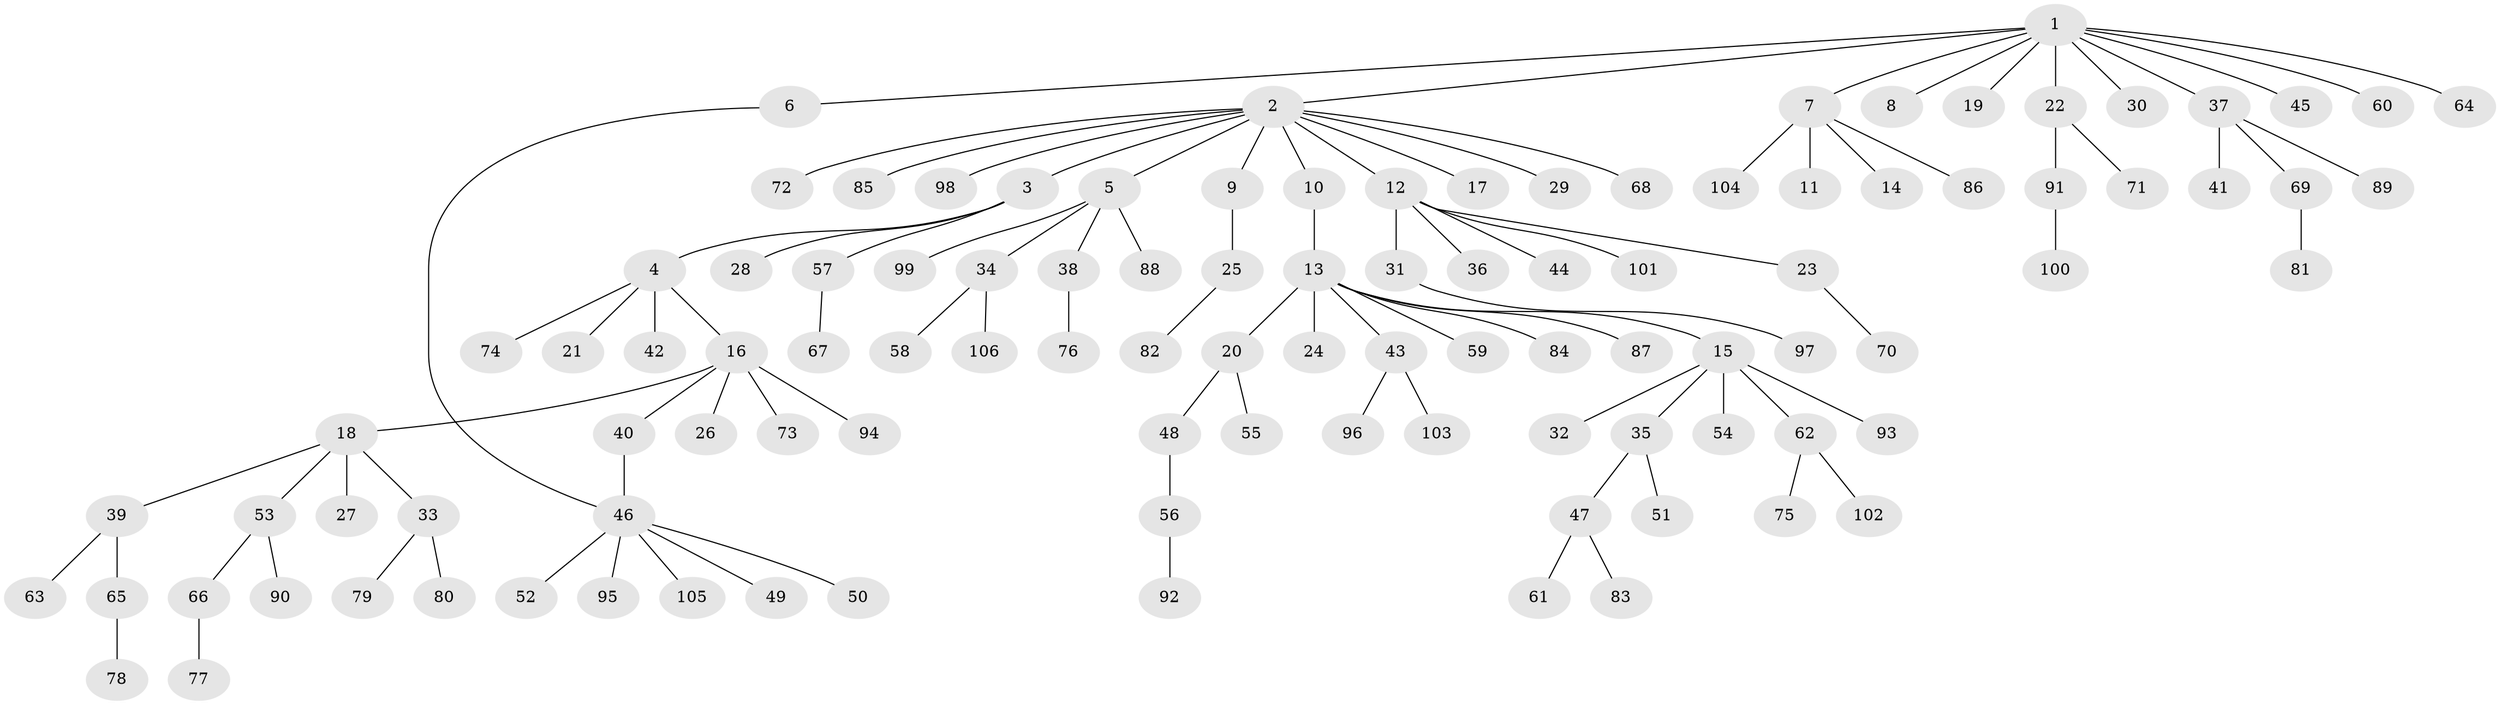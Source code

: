 // coarse degree distribution, {21: 0.03225806451612903, 2: 0.06451612903225806, 7: 0.03225806451612903, 1: 0.8387096774193549, 4: 0.03225806451612903}
// Generated by graph-tools (version 1.1) at 2025/18/03/04/25 18:18:05]
// undirected, 106 vertices, 106 edges
graph export_dot {
graph [start="1"]
  node [color=gray90,style=filled];
  1;
  2;
  3;
  4;
  5;
  6;
  7;
  8;
  9;
  10;
  11;
  12;
  13;
  14;
  15;
  16;
  17;
  18;
  19;
  20;
  21;
  22;
  23;
  24;
  25;
  26;
  27;
  28;
  29;
  30;
  31;
  32;
  33;
  34;
  35;
  36;
  37;
  38;
  39;
  40;
  41;
  42;
  43;
  44;
  45;
  46;
  47;
  48;
  49;
  50;
  51;
  52;
  53;
  54;
  55;
  56;
  57;
  58;
  59;
  60;
  61;
  62;
  63;
  64;
  65;
  66;
  67;
  68;
  69;
  70;
  71;
  72;
  73;
  74;
  75;
  76;
  77;
  78;
  79;
  80;
  81;
  82;
  83;
  84;
  85;
  86;
  87;
  88;
  89;
  90;
  91;
  92;
  93;
  94;
  95;
  96;
  97;
  98;
  99;
  100;
  101;
  102;
  103;
  104;
  105;
  106;
  1 -- 2;
  1 -- 6;
  1 -- 7;
  1 -- 8;
  1 -- 19;
  1 -- 22;
  1 -- 30;
  1 -- 37;
  1 -- 45;
  1 -- 60;
  1 -- 64;
  2 -- 3;
  2 -- 5;
  2 -- 9;
  2 -- 10;
  2 -- 12;
  2 -- 17;
  2 -- 29;
  2 -- 68;
  2 -- 72;
  2 -- 85;
  2 -- 98;
  3 -- 4;
  3 -- 28;
  3 -- 57;
  4 -- 16;
  4 -- 21;
  4 -- 42;
  4 -- 74;
  5 -- 34;
  5 -- 38;
  5 -- 88;
  5 -- 99;
  6 -- 46;
  7 -- 11;
  7 -- 14;
  7 -- 86;
  7 -- 104;
  9 -- 25;
  10 -- 13;
  12 -- 23;
  12 -- 31;
  12 -- 36;
  12 -- 44;
  12 -- 101;
  13 -- 15;
  13 -- 20;
  13 -- 24;
  13 -- 43;
  13 -- 59;
  13 -- 84;
  13 -- 87;
  15 -- 32;
  15 -- 35;
  15 -- 54;
  15 -- 62;
  15 -- 93;
  16 -- 18;
  16 -- 26;
  16 -- 40;
  16 -- 73;
  16 -- 94;
  18 -- 27;
  18 -- 33;
  18 -- 39;
  18 -- 53;
  20 -- 48;
  20 -- 55;
  22 -- 71;
  22 -- 91;
  23 -- 70;
  25 -- 82;
  31 -- 97;
  33 -- 79;
  33 -- 80;
  34 -- 58;
  34 -- 106;
  35 -- 47;
  35 -- 51;
  37 -- 41;
  37 -- 69;
  37 -- 89;
  38 -- 76;
  39 -- 63;
  39 -- 65;
  40 -- 46;
  43 -- 96;
  43 -- 103;
  46 -- 49;
  46 -- 50;
  46 -- 52;
  46 -- 95;
  46 -- 105;
  47 -- 61;
  47 -- 83;
  48 -- 56;
  53 -- 66;
  53 -- 90;
  56 -- 92;
  57 -- 67;
  62 -- 75;
  62 -- 102;
  65 -- 78;
  66 -- 77;
  69 -- 81;
  91 -- 100;
}
